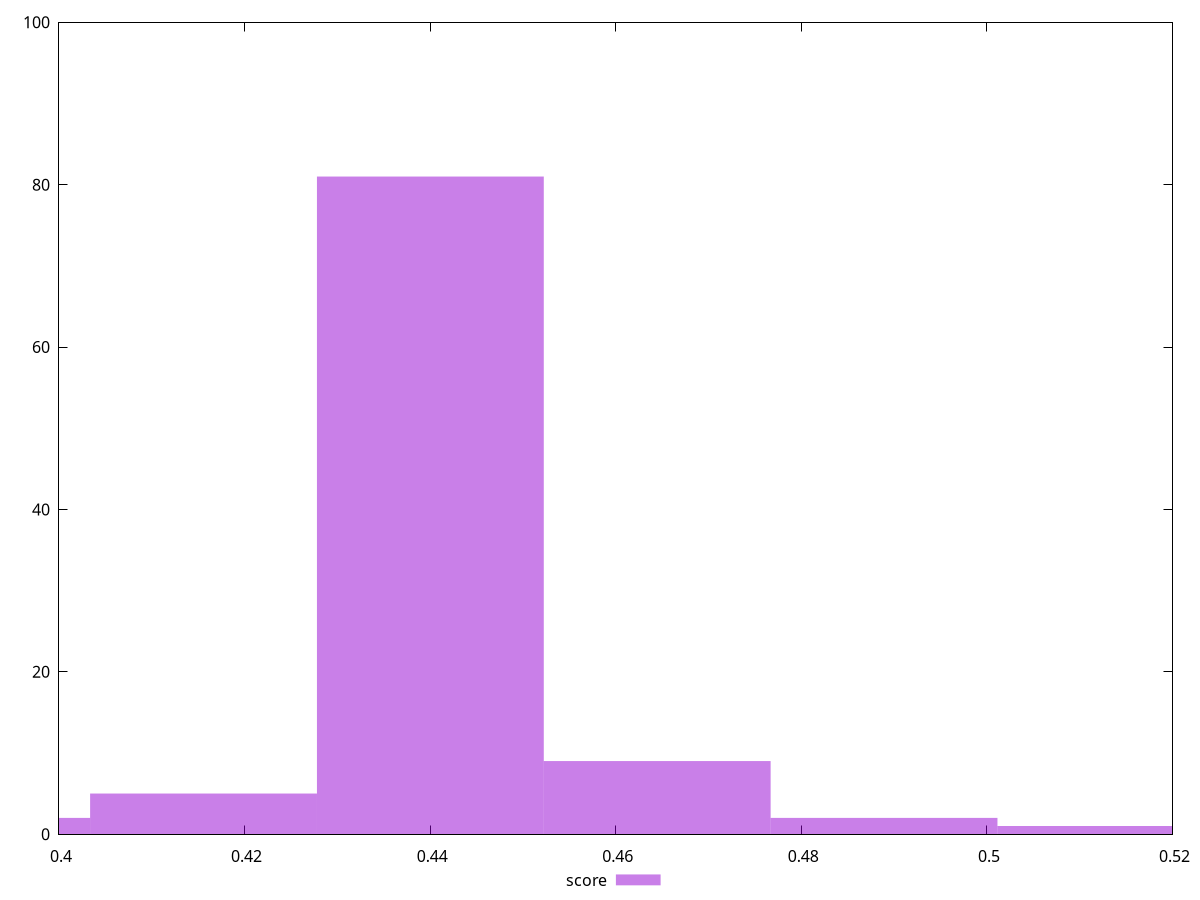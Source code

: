 reset

$score <<EOF
0.48891306920526967 2
0.5133587226655332 1
0.4400217622847427 81
0.4644674157450062 9
0.39113045536421576 2
0.41557610882447926 5
EOF

set key outside below
set boxwidth 0.024445653460263485
set xrange [0.4:0.52]
set yrange [0:100]
set trange [0:100]
set style fill transparent solid 0.5 noborder
set terminal svg size 640, 490 enhanced background rgb 'white'
set output "reports/report_00027_2021-02-24T12-40-31.850Z/uses-rel-preload/samples/agenda/score/histogram.svg"

plot $score title "score" with boxes

reset
